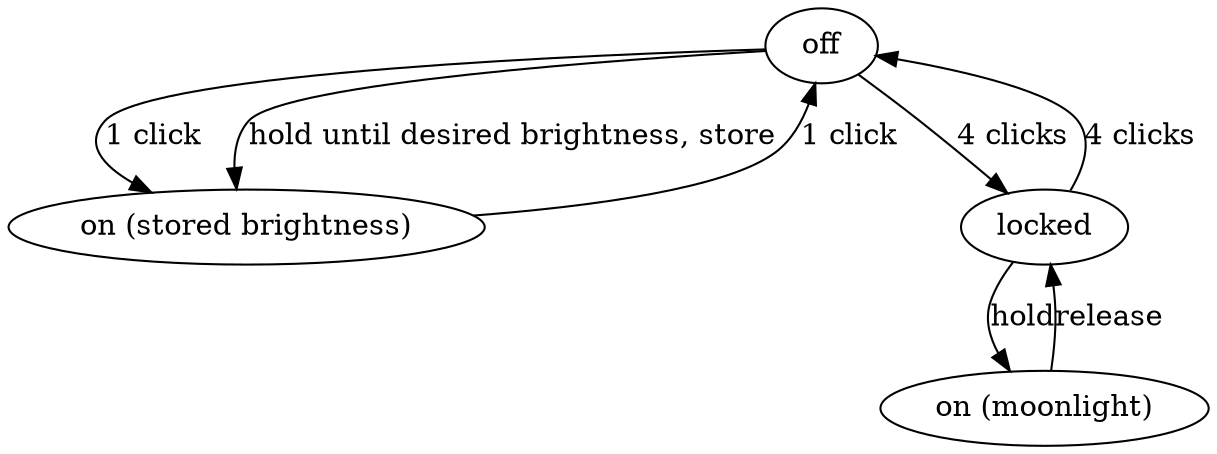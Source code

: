 digraph {
  off -> "on (stored brightness)"[label="1 click"];
  off -> "on (stored brightness)"[label="hold until desired brightness, store"];
  off -> locked[label="4 clicks"];
  locked -> off[label="4 clicks"];
  locked -> "on (moonlight)"[label="hold"];
  "on (moonlight)" -> "locked"[label="release"];
  "on (stored brightness)" -> off[label="1 click"];
}
